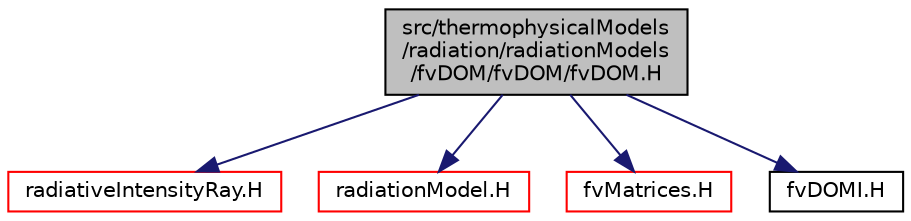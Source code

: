 digraph "src/thermophysicalModels/radiation/radiationModels/fvDOM/fvDOM/fvDOM.H"
{
  bgcolor="transparent";
  edge [fontname="Helvetica",fontsize="10",labelfontname="Helvetica",labelfontsize="10"];
  node [fontname="Helvetica",fontsize="10",shape=record];
  Node1 [label="src/thermophysicalModels\l/radiation/radiationModels\l/fvDOM/fvDOM/fvDOM.H",height=0.2,width=0.4,color="black", fillcolor="grey75", style="filled", fontcolor="black"];
  Node1 -> Node2 [color="midnightblue",fontsize="10",style="solid",fontname="Helvetica"];
  Node2 [label="radiativeIntensityRay.H",height=0.2,width=0.4,color="red",URL="$a10120.html"];
  Node1 -> Node3 [color="midnightblue",fontsize="10",style="solid",fontname="Helvetica"];
  Node3 [label="radiationModel.H",height=0.2,width=0.4,color="red",URL="$a10127.html"];
  Node1 -> Node4 [color="midnightblue",fontsize="10",style="solid",fontname="Helvetica"];
  Node4 [label="fvMatrices.H",height=0.2,width=0.4,color="red",URL="$a05784.html",tooltip="A special matrix type and solver, designed for finite volume solutions of scalar equations. "];
  Node1 -> Node5 [color="midnightblue",fontsize="10",style="solid",fontname="Helvetica"];
  Node5 [label="fvDOMI.H",height=0.2,width=0.4,color="black",URL="$a10118.html"];
}
